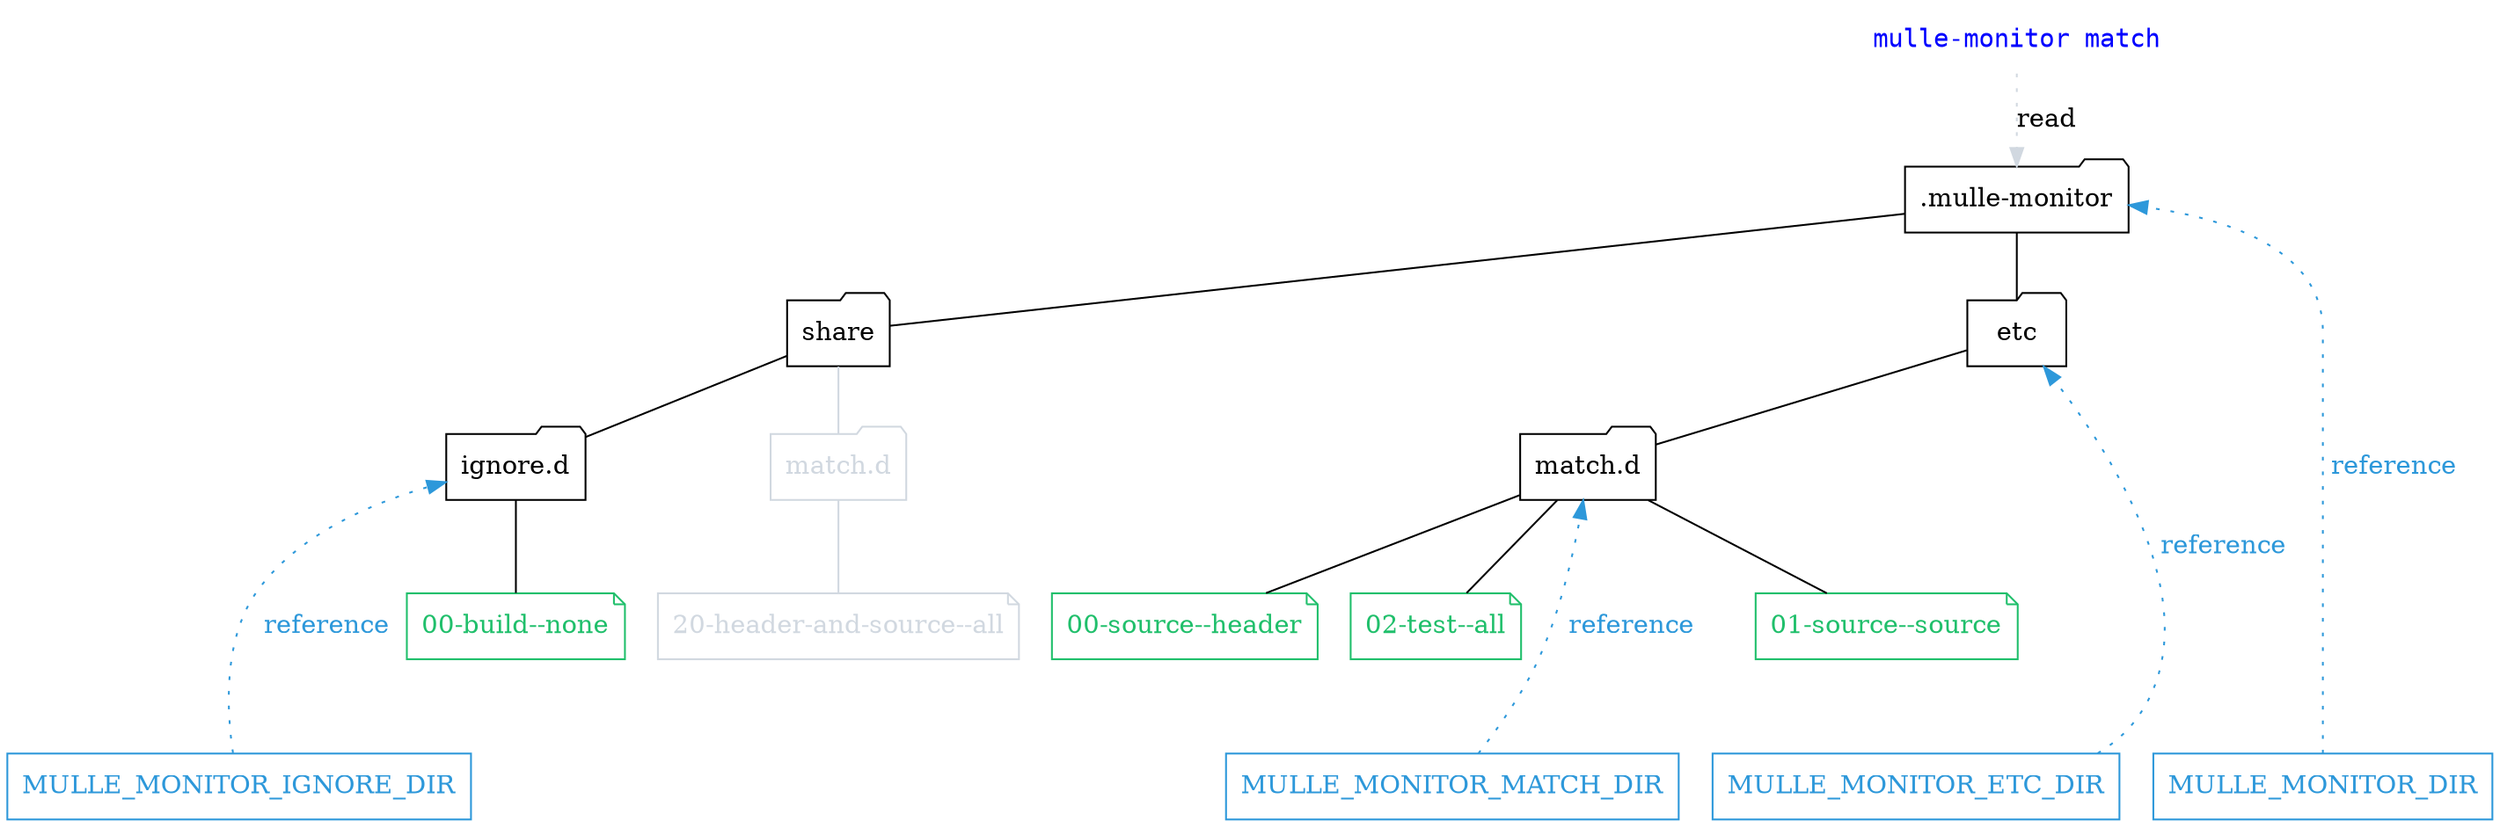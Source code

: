 digraph G {
    graph [rankdir = TD];

    "mulle-monitor match" [ shape="none", fontcolor="blue", fontname="monospace"]

    node[ shape=folder ];

    { rank = "same"; "mulle-monitor match" };
    { rank = "same"; ".mulle-monitor"  };


    edge[ arrowhead="none" ];

    "match2"          [ shape="folder", label="match.d", color="#d1d8e0", fontcolor="#d1d8e0" ]
    "match.d"         [ shape="folder", label="match.d" ]

    node[shape=note, color="#20bf6b", fontcolor="#20bf6b"];

    { rank = "same"; "match.d", "match2", "ignore2" };

    { rank = "same"; "s_source", "s_header", "s_test", "s_build", "s_header2" };

    "s_header"        [ label="00-source--header"]
    "s_source"        [ label="01-source--source"]
    "s_test"          [ label="02-test--all"]
    "s_build"         [ label="00-build--none"]

    "s_header2"       [ label="20-header-and-source--all", color="#d1d8e0", fontcolor="#d1d8e0"]

    node[shape=folder, color="black", fontcolor="black"];

    ".mulle-monitor"     -> "etc"
    "etc"                -> "match.d"

    "match.d"            -> "s_header"
    "match.d"            -> "s_source"
    "match.d"            -> "s_test"

    ".mulle-monitor"     -> "share"

    "share"              -> "ignore2"

    node[ shape=note, color="#d1d8e0", fontcolor="#d1d8e0"];
    edge[ arrowhead="none", color="#d1d8e0" ];

    "share"              -> "match2"

    "match2"          [ shape="folder", label="match.d", color="#d1d8e0", fontcolor="#d1d8e0" ]
    "ignore2"         [ shape="folder", label="ignore.d", color="black", fontcolor="black" ]

    "s_header"        [ label="00-source--header"]
    "s_source"        [ label="01-source--source"]
    "s_test"          [ label="02-test--all"]

    { rank = "same"; "s_source", "s_header", "s_test" };

    "match2"   -> "s_header2"

    "ignore2"  -> "s_build" [ color="black" ]

    edge[ arrowhead="", style="dotted" ];

    "mulle-monitor match" -> ".mulle-monitor"  [ label="read" ]

    node[ shape=record, color="#2d98da", fontcolor="#2d98da"];
    edge[ arrowhead="", color="#2d98da", fontcolor="#2d98da", style="dotted", label=" reference" ];

    { rank = "same"; "MULLE_MONITOR_ETC_DIR", "MULLE_MONITOR_MATCH_DIR", "MULLE_MONITOR_DIR", "MULLE_MONITOR_IGNORE_DIR" };

    "s_source" -> "MULLE_MONITOR_DIR"        [ style="invis" ]
    "s_source" -> "MULLE_MONITOR_ETC_DIR"    [ style="invis" ]
    "s_source" -> "MULLE_MONITOR_MATCH_DIR"  [ style="invis" ]
    "s_header2"  -> "MULLE_MONITOR_MATCH_DIR"  [ style="invis" ]


    "MULLE_MONITOR_MATCH_DIR"  -> "match.d"
    "MULLE_MONITOR_DIR"        -> ".mulle-monitor"
    "MULLE_MONITOR_ETC_DIR"    -> "etc"
    "MULLE_MONITOR_IGNORE_DIR" -> "ignore2"
}
